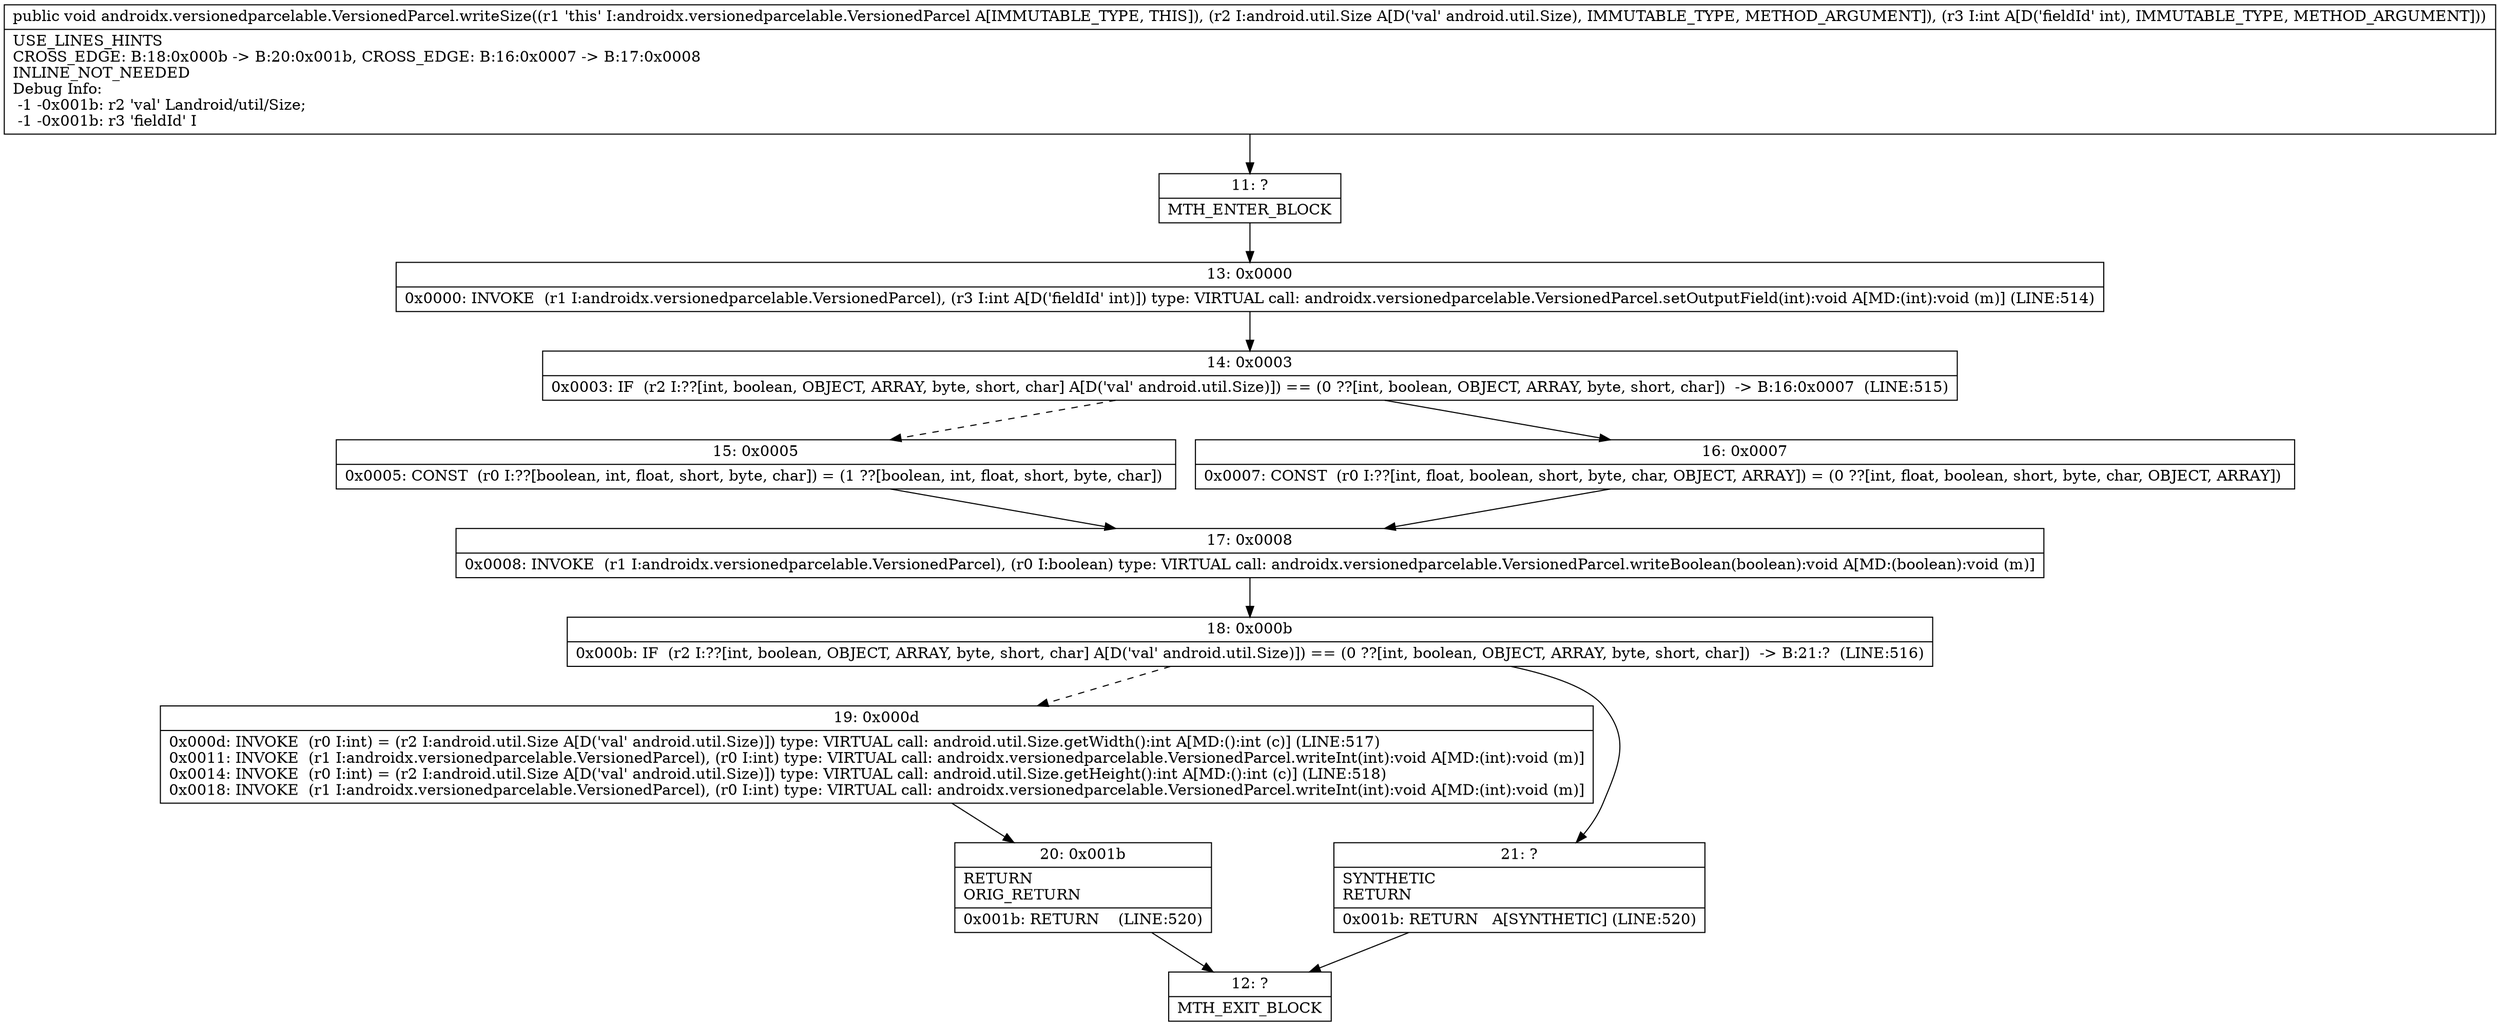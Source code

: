 digraph "CFG forandroidx.versionedparcelable.VersionedParcel.writeSize(Landroid\/util\/Size;I)V" {
Node_11 [shape=record,label="{11\:\ ?|MTH_ENTER_BLOCK\l}"];
Node_13 [shape=record,label="{13\:\ 0x0000|0x0000: INVOKE  (r1 I:androidx.versionedparcelable.VersionedParcel), (r3 I:int A[D('fieldId' int)]) type: VIRTUAL call: androidx.versionedparcelable.VersionedParcel.setOutputField(int):void A[MD:(int):void (m)] (LINE:514)\l}"];
Node_14 [shape=record,label="{14\:\ 0x0003|0x0003: IF  (r2 I:??[int, boolean, OBJECT, ARRAY, byte, short, char] A[D('val' android.util.Size)]) == (0 ??[int, boolean, OBJECT, ARRAY, byte, short, char])  \-\> B:16:0x0007  (LINE:515)\l}"];
Node_15 [shape=record,label="{15\:\ 0x0005|0x0005: CONST  (r0 I:??[boolean, int, float, short, byte, char]) = (1 ??[boolean, int, float, short, byte, char]) \l}"];
Node_17 [shape=record,label="{17\:\ 0x0008|0x0008: INVOKE  (r1 I:androidx.versionedparcelable.VersionedParcel), (r0 I:boolean) type: VIRTUAL call: androidx.versionedparcelable.VersionedParcel.writeBoolean(boolean):void A[MD:(boolean):void (m)]\l}"];
Node_18 [shape=record,label="{18\:\ 0x000b|0x000b: IF  (r2 I:??[int, boolean, OBJECT, ARRAY, byte, short, char] A[D('val' android.util.Size)]) == (0 ??[int, boolean, OBJECT, ARRAY, byte, short, char])  \-\> B:21:?  (LINE:516)\l}"];
Node_19 [shape=record,label="{19\:\ 0x000d|0x000d: INVOKE  (r0 I:int) = (r2 I:android.util.Size A[D('val' android.util.Size)]) type: VIRTUAL call: android.util.Size.getWidth():int A[MD:():int (c)] (LINE:517)\l0x0011: INVOKE  (r1 I:androidx.versionedparcelable.VersionedParcel), (r0 I:int) type: VIRTUAL call: androidx.versionedparcelable.VersionedParcel.writeInt(int):void A[MD:(int):void (m)]\l0x0014: INVOKE  (r0 I:int) = (r2 I:android.util.Size A[D('val' android.util.Size)]) type: VIRTUAL call: android.util.Size.getHeight():int A[MD:():int (c)] (LINE:518)\l0x0018: INVOKE  (r1 I:androidx.versionedparcelable.VersionedParcel), (r0 I:int) type: VIRTUAL call: androidx.versionedparcelable.VersionedParcel.writeInt(int):void A[MD:(int):void (m)]\l}"];
Node_20 [shape=record,label="{20\:\ 0x001b|RETURN\lORIG_RETURN\l|0x001b: RETURN    (LINE:520)\l}"];
Node_12 [shape=record,label="{12\:\ ?|MTH_EXIT_BLOCK\l}"];
Node_21 [shape=record,label="{21\:\ ?|SYNTHETIC\lRETURN\l|0x001b: RETURN   A[SYNTHETIC] (LINE:520)\l}"];
Node_16 [shape=record,label="{16\:\ 0x0007|0x0007: CONST  (r0 I:??[int, float, boolean, short, byte, char, OBJECT, ARRAY]) = (0 ??[int, float, boolean, short, byte, char, OBJECT, ARRAY]) \l}"];
MethodNode[shape=record,label="{public void androidx.versionedparcelable.VersionedParcel.writeSize((r1 'this' I:androidx.versionedparcelable.VersionedParcel A[IMMUTABLE_TYPE, THIS]), (r2 I:android.util.Size A[D('val' android.util.Size), IMMUTABLE_TYPE, METHOD_ARGUMENT]), (r3 I:int A[D('fieldId' int), IMMUTABLE_TYPE, METHOD_ARGUMENT]))  | USE_LINES_HINTS\lCROSS_EDGE: B:18:0x000b \-\> B:20:0x001b, CROSS_EDGE: B:16:0x0007 \-\> B:17:0x0008\lINLINE_NOT_NEEDED\lDebug Info:\l  \-1 \-0x001b: r2 'val' Landroid\/util\/Size;\l  \-1 \-0x001b: r3 'fieldId' I\l}"];
MethodNode -> Node_11;Node_11 -> Node_13;
Node_13 -> Node_14;
Node_14 -> Node_15[style=dashed];
Node_14 -> Node_16;
Node_15 -> Node_17;
Node_17 -> Node_18;
Node_18 -> Node_19[style=dashed];
Node_18 -> Node_21;
Node_19 -> Node_20;
Node_20 -> Node_12;
Node_21 -> Node_12;
Node_16 -> Node_17;
}

